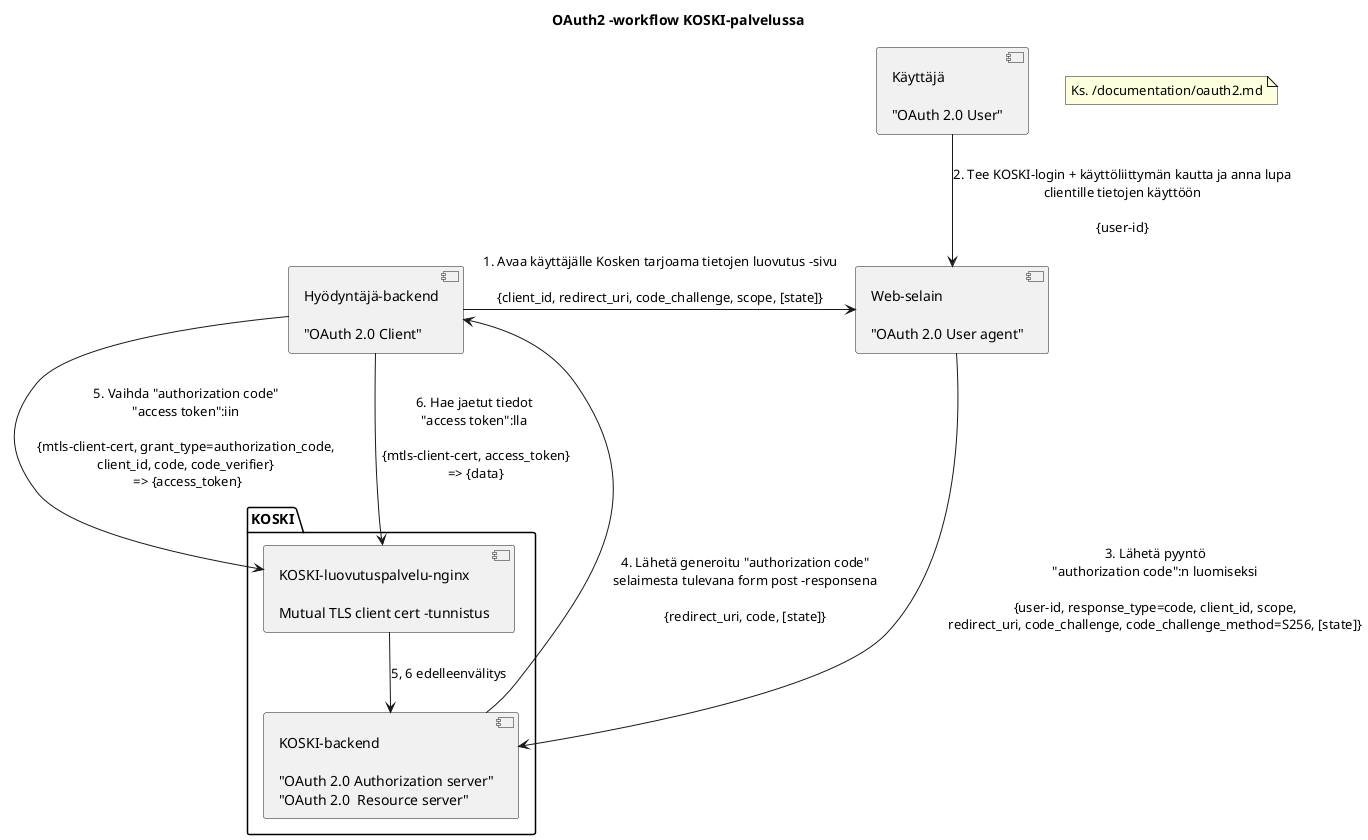 @startuml
title OAuth2 -workflow KOSKI-palvelussa

Note as intro
 Ks. /documentation/oauth2.md
end note

package KOSKI {

component koski_backend [
  KOSKI-backend

  "OAuth 2.0 Authorization server"
  "OAuth 2.0  Resource server"
]

component luovutuspalvelu [
  KOSKI-luovutuspalvelu-nginx

  Mutual TLS client cert -tunnistus
]

}

component user [
  Käyttäjä

  "OAuth 2.0 User"
]

component user_agent [
  Web-selain

  "OAuth 2.0 User agent"
]

component client [
  Hyödyntäjä-backend

  "OAuth 2.0 Client"
]

luovutuspalvelu -down-> koski_backend : 5, 6 edelleenvälitys

client -> user_agent : 1. Avaa käyttäjälle Kosken tarjoama tietojen luovutus -sivu\n\n{client_id, redirect_uri, code_challenge, scope, [state]}
user --> user_agent : 2. Tee KOSKI-login + käyttöliittymän kautta ja anna lupa\nclientille tietojen käyttöön\n\n{user-id}
user_agent --> koski_backend : 3. Lähetä pyyntö\n"authorization code":n luomiseksi\n\n{user-id, response_type=code, client_id, scope,\nredirect_uri, code_challenge, code_challenge_method=S256, [state]}
koski_backend --> client : 4. Lähetä generoitu "authorization code"\nselaimesta tulevana form post -responsena\n\n{redirect_uri, code, [state]}
client --> luovutuspalvelu : 5. Vaihda "authorization code"\n"access token":iin\n\n{mtls-client-cert, grant_type=authorization_code,\nclient_id, code, code_verifier}\n => {access_token}
client --> luovutuspalvelu : 6. Hae jaetut tiedot\n"access token":lla\n\n {mtls-client-cert, access_token}\n => {data}

@enduml
